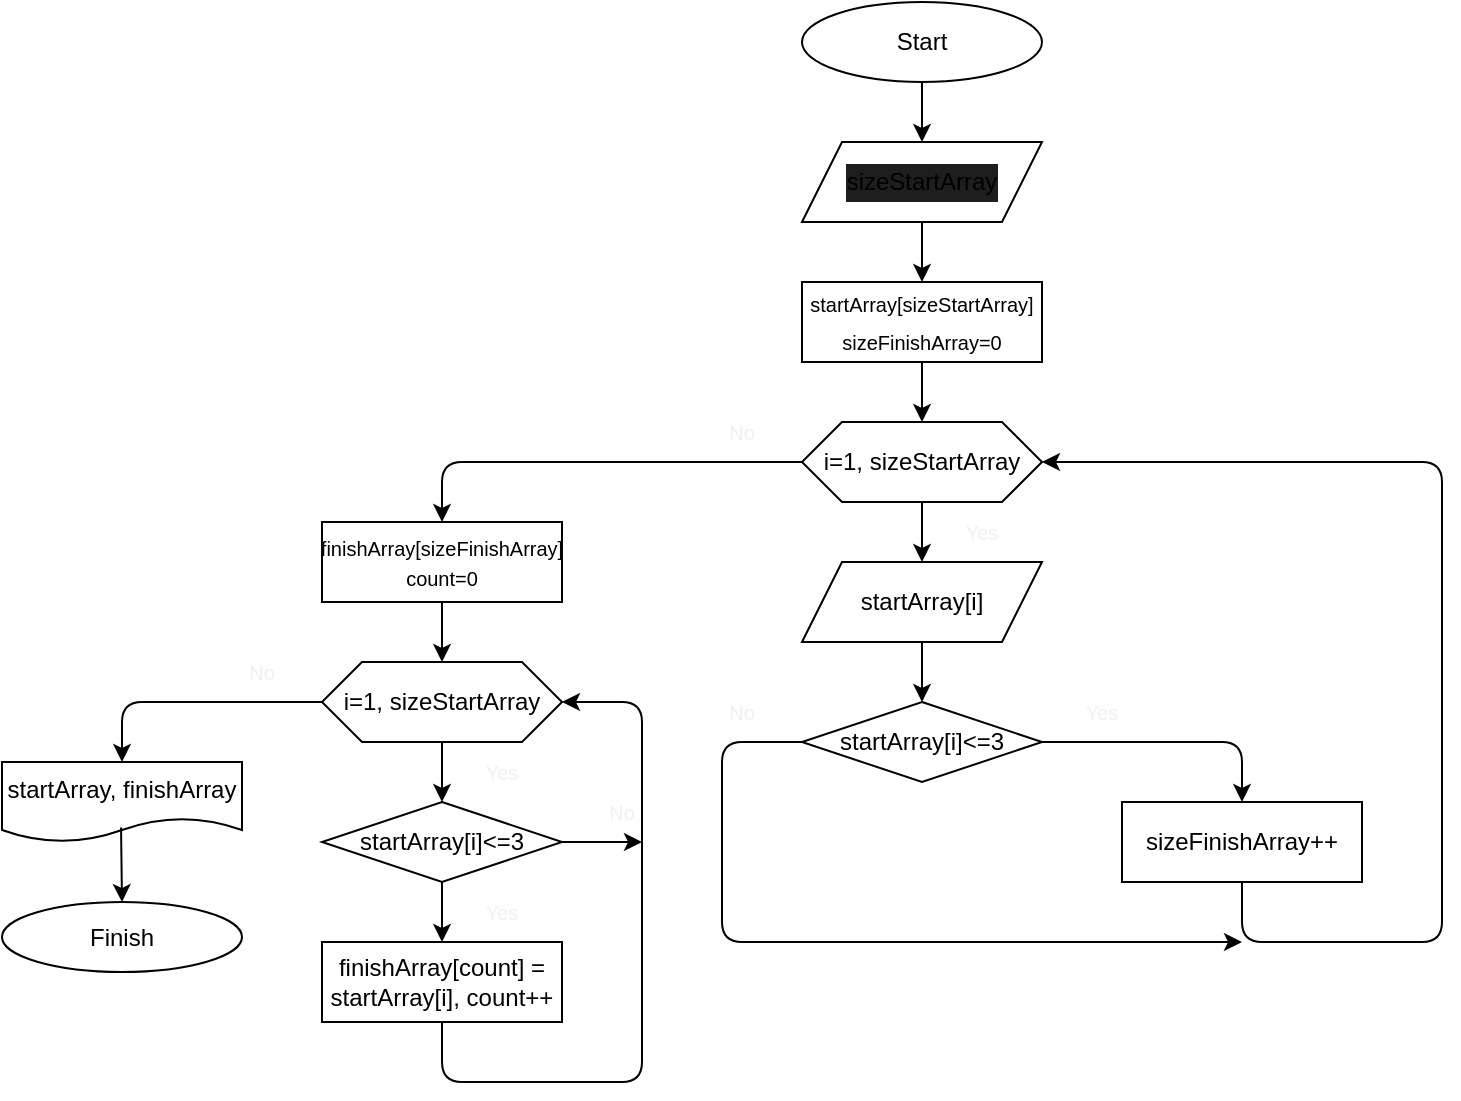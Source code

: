 <mxfile>
    <diagram id="Jt32V8aZ6Xmc9agiOEeb" name="Страница 1">
        <mxGraphModel dx="760" dy="315" grid="1" gridSize="10" guides="1" tooltips="1" connect="1" arrows="1" fold="1" page="1" pageScale="1" pageWidth="827" pageHeight="1169" math="0" shadow="0">
            <root>
                <mxCell id="0"/>
                <mxCell id="1" parent="0"/>
                <mxCell id="12" style="edgeStyle=none;html=1;exitX=0.5;exitY=1;exitDx=0;exitDy=0;entryX=0.5;entryY=0;entryDx=0;entryDy=0;" edge="1" parent="1" source="2" target="3">
                    <mxGeometry relative="1" as="geometry"/>
                </mxCell>
                <mxCell id="2" value="Start" style="ellipse;whiteSpace=wrap;html=1;" vertex="1" parent="1">
                    <mxGeometry x="440" y="10" width="120" height="40" as="geometry"/>
                </mxCell>
                <mxCell id="13" style="edgeStyle=none;html=1;exitX=0.5;exitY=1;exitDx=0;exitDy=0;entryX=0.5;entryY=0;entryDx=0;entryDy=0;" edge="1" parent="1" source="3" target="6">
                    <mxGeometry relative="1" as="geometry"/>
                </mxCell>
                <mxCell id="3" value="&lt;p style=&quot;background-color: rgb(30 , 30 , 30) ; line-height: 19px&quot;&gt;&lt;font style=&quot;font-size: 12px&quot;&gt;sizeStartArray&lt;/font&gt;&lt;/p&gt;" style="shape=parallelogram;perimeter=parallelogramPerimeter;whiteSpace=wrap;html=1;fixedSize=1;" vertex="1" parent="1">
                    <mxGeometry x="440" y="80" width="120" height="40" as="geometry"/>
                </mxCell>
                <mxCell id="20" style="edgeStyle=none;html=1;exitX=0;exitY=0.5;exitDx=0;exitDy=0;entryX=0.5;entryY=0;entryDx=0;entryDy=0;" edge="1" parent="1" source="4" target="9">
                    <mxGeometry relative="1" as="geometry">
                        <Array as="points">
                            <mxPoint x="260" y="240"/>
                        </Array>
                    </mxGeometry>
                </mxCell>
                <mxCell id="36" style="edgeStyle=none;html=1;exitX=0.5;exitY=1;exitDx=0;exitDy=0;entryX=0.5;entryY=0;entryDx=0;entryDy=0;fontFamily=Helvetica;fontSize=10;fontColor=#F0F0F0;" edge="1" parent="1" source="4" target="5">
                    <mxGeometry relative="1" as="geometry"/>
                </mxCell>
                <mxCell id="4" value="i=1, sizeStartArray" style="shape=hexagon;perimeter=hexagonPerimeter2;whiteSpace=wrap;html=1;fixedSize=1;" vertex="1" parent="1">
                    <mxGeometry x="440" y="220" width="120" height="40" as="geometry"/>
                </mxCell>
                <mxCell id="16" style="edgeStyle=none;html=1;exitX=0.5;exitY=1;exitDx=0;exitDy=0;entryX=0.5;entryY=0;entryDx=0;entryDy=0;" edge="1" parent="1" source="5" target="7">
                    <mxGeometry relative="1" as="geometry"/>
                </mxCell>
                <mxCell id="5" value="startArray[i]" style="shape=parallelogram;perimeter=parallelogramPerimeter;whiteSpace=wrap;html=1;fixedSize=1;" vertex="1" parent="1">
                    <mxGeometry x="440" y="290" width="120" height="40" as="geometry"/>
                </mxCell>
                <mxCell id="14" style="edgeStyle=none;html=1;exitX=0.5;exitY=1;exitDx=0;exitDy=0;entryX=0.5;entryY=0;entryDx=0;entryDy=0;" edge="1" parent="1" source="6" target="4">
                    <mxGeometry relative="1" as="geometry"/>
                </mxCell>
                <mxCell id="6" value="&lt;p style=&quot;line-height: 19px&quot;&gt;&lt;font style=&quot;font-size: 10px&quot;&gt;&lt;font&gt;startArray[sizeStartArray]&lt;br&gt;&lt;/font&gt;sizeFinishArray=0&lt;/font&gt;&lt;/p&gt;" style="rounded=0;whiteSpace=wrap;html=1;" vertex="1" parent="1">
                    <mxGeometry x="440" y="150" width="120" height="40" as="geometry"/>
                </mxCell>
                <mxCell id="17" style="edgeStyle=none;html=1;exitX=1;exitY=0.5;exitDx=0;exitDy=0;entryX=0.5;entryY=0;entryDx=0;entryDy=0;" edge="1" parent="1" source="7" target="8">
                    <mxGeometry relative="1" as="geometry">
                        <Array as="points">
                            <mxPoint x="660" y="380"/>
                        </Array>
                    </mxGeometry>
                </mxCell>
                <mxCell id="39" style="edgeStyle=none;html=1;exitX=0;exitY=0.5;exitDx=0;exitDy=0;fontFamily=Helvetica;fontSize=10;fontColor=#F0F0F0;" edge="1" parent="1" source="7">
                    <mxGeometry relative="1" as="geometry">
                        <mxPoint x="660" y="480" as="targetPoint"/>
                        <Array as="points">
                            <mxPoint x="400" y="380"/>
                            <mxPoint x="400" y="480"/>
                        </Array>
                    </mxGeometry>
                </mxCell>
                <mxCell id="7" value="startArray[i]&amp;lt;=3" style="rhombus;whiteSpace=wrap;html=1;" vertex="1" parent="1">
                    <mxGeometry x="440" y="360" width="120" height="40" as="geometry"/>
                </mxCell>
                <mxCell id="37" style="edgeStyle=none;html=1;exitX=0.5;exitY=1;exitDx=0;exitDy=0;fontFamily=Helvetica;fontSize=10;fontColor=#F0F0F0;entryX=1;entryY=0.5;entryDx=0;entryDy=0;" edge="1" parent="1" source="8" target="4">
                    <mxGeometry relative="1" as="geometry">
                        <mxPoint x="500" y="410" as="targetPoint"/>
                        <Array as="points">
                            <mxPoint x="660" y="480"/>
                            <mxPoint x="760" y="480"/>
                            <mxPoint x="760" y="240"/>
                        </Array>
                    </mxGeometry>
                </mxCell>
                <mxCell id="8" value="sizeFinishArray++" style="rounded=0;whiteSpace=wrap;html=1;" vertex="1" parent="1">
                    <mxGeometry x="600" y="410" width="120" height="40" as="geometry"/>
                </mxCell>
                <mxCell id="21" style="edgeStyle=none;html=1;exitX=0.5;exitY=1;exitDx=0;exitDy=0;entryX=0.5;entryY=0;entryDx=0;entryDy=0;" edge="1" parent="1" source="9" target="10">
                    <mxGeometry relative="1" as="geometry"/>
                </mxCell>
                <mxCell id="9" value="&lt;font style=&quot;font-size: 10px&quot;&gt;finishArray[sizeFinishArray]&lt;br&gt;&lt;/font&gt;&lt;span style=&quot;font-size: 10px&quot;&gt;count=0&lt;/span&gt;" style="rounded=0;whiteSpace=wrap;html=1;" vertex="1" parent="1">
                    <mxGeometry x="200" y="270" width="120" height="40" as="geometry"/>
                </mxCell>
                <mxCell id="40" style="edgeStyle=none;html=1;exitX=0.5;exitY=1;exitDx=0;exitDy=0;entryX=0.5;entryY=0;entryDx=0;entryDy=0;fontFamily=Helvetica;fontSize=10;fontColor=#F0F0F0;" edge="1" parent="1" source="10" target="22">
                    <mxGeometry relative="1" as="geometry"/>
                </mxCell>
                <mxCell id="44" style="edgeStyle=none;html=1;exitX=0;exitY=0.5;exitDx=0;exitDy=0;entryX=0.5;entryY=0;entryDx=0;entryDy=0;fontFamily=Helvetica;fontSize=10;fontColor=#F0F0F0;" edge="1" parent="1" source="10" target="30">
                    <mxGeometry relative="1" as="geometry">
                        <Array as="points">
                            <mxPoint x="100" y="360"/>
                        </Array>
                    </mxGeometry>
                </mxCell>
                <mxCell id="10" value="&lt;span&gt;i=1, sizeStartArray&lt;/span&gt;" style="shape=hexagon;perimeter=hexagonPerimeter2;whiteSpace=wrap;html=1;fixedSize=1;" vertex="1" parent="1">
                    <mxGeometry x="200" y="340" width="120" height="40" as="geometry"/>
                </mxCell>
                <mxCell id="42" style="edgeStyle=none;html=1;exitX=0.5;exitY=1;exitDx=0;exitDy=0;entryX=0.5;entryY=0;entryDx=0;entryDy=0;fontFamily=Helvetica;fontSize=10;fontColor=#F0F0F0;" edge="1" parent="1" source="22" target="23">
                    <mxGeometry relative="1" as="geometry"/>
                </mxCell>
                <mxCell id="49" style="edgeStyle=none;html=1;exitX=1;exitY=0.5;exitDx=0;exitDy=0;fontFamily=Helvetica;fontSize=10;fontColor=#F0F0F0;" edge="1" parent="1" source="22">
                    <mxGeometry relative="1" as="geometry">
                        <mxPoint x="360" y="430" as="targetPoint"/>
                    </mxGeometry>
                </mxCell>
                <mxCell id="22" value="&lt;span&gt;startArray[i]&amp;lt;=3&lt;/span&gt;" style="rhombus;whiteSpace=wrap;html=1;" vertex="1" parent="1">
                    <mxGeometry x="200" y="410" width="120" height="40" as="geometry"/>
                </mxCell>
                <mxCell id="43" style="edgeStyle=none;html=1;exitX=0.5;exitY=1;exitDx=0;exitDy=0;entryX=1;entryY=0.5;entryDx=0;entryDy=0;fontFamily=Helvetica;fontSize=10;fontColor=#F0F0F0;" edge="1" parent="1" source="23" target="10">
                    <mxGeometry relative="1" as="geometry">
                        <Array as="points">
                            <mxPoint x="260" y="550"/>
                            <mxPoint x="360" y="550"/>
                            <mxPoint x="360" y="360"/>
                        </Array>
                    </mxGeometry>
                </mxCell>
                <mxCell id="23" value="finishArray[count] = startArray[i], count++" style="rounded=0;whiteSpace=wrap;html=1;" vertex="1" parent="1">
                    <mxGeometry x="200" y="480" width="120" height="40" as="geometry"/>
                </mxCell>
                <mxCell id="30" value="startArray, finishArray" style="shape=document;whiteSpace=wrap;html=1;boundedLbl=1;" vertex="1" parent="1">
                    <mxGeometry x="40" y="390" width="120" height="40" as="geometry"/>
                </mxCell>
                <mxCell id="32" value="Finish" style="ellipse;whiteSpace=wrap;html=1;" vertex="1" parent="1">
                    <mxGeometry x="40" y="460" width="120" height="35" as="geometry"/>
                </mxCell>
                <mxCell id="33" value="" style="endArrow=classic;html=1;exitX=0.496;exitY=0.819;exitDx=0;exitDy=0;exitPerimeter=0;entryX=0.5;entryY=0;entryDx=0;entryDy=0;" edge="1" parent="1" source="30" target="32">
                    <mxGeometry width="50" height="50" relative="1" as="geometry">
                        <mxPoint x="400" y="570" as="sourcePoint"/>
                        <mxPoint x="470" y="650" as="targetPoint"/>
                    </mxGeometry>
                </mxCell>
                <mxCell id="46" value="Yes" style="text;html=1;strokeColor=none;fillColor=none;align=center;verticalAlign=middle;whiteSpace=wrap;rounded=0;fontFamily=Helvetica;fontSize=10;fontColor=#F0F0F0;" vertex="1" parent="1">
                    <mxGeometry x="500" y="260" width="60" height="30" as="geometry"/>
                </mxCell>
                <mxCell id="47" value="Yes" style="text;html=1;strokeColor=none;fillColor=none;align=center;verticalAlign=middle;whiteSpace=wrap;rounded=0;fontFamily=Helvetica;fontSize=10;fontColor=#F0F0F0;" vertex="1" parent="1">
                    <mxGeometry x="560" y="350" width="60" height="30" as="geometry"/>
                </mxCell>
                <mxCell id="48" value="Yes" style="text;html=1;strokeColor=none;fillColor=none;align=center;verticalAlign=middle;whiteSpace=wrap;rounded=0;fontFamily=Helvetica;fontSize=10;fontColor=#F0F0F0;" vertex="1" parent="1">
                    <mxGeometry x="260" y="380" width="60" height="30" as="geometry"/>
                </mxCell>
                <mxCell id="50" value="Yes" style="text;html=1;strokeColor=none;fillColor=none;align=center;verticalAlign=middle;whiteSpace=wrap;rounded=0;fontFamily=Helvetica;fontSize=10;fontColor=#F0F0F0;" vertex="1" parent="1">
                    <mxGeometry x="260" y="450" width="60" height="30" as="geometry"/>
                </mxCell>
                <mxCell id="51" value="No" style="text;html=1;strokeColor=none;fillColor=none;align=center;verticalAlign=middle;whiteSpace=wrap;rounded=0;fontFamily=Helvetica;fontSize=10;fontColor=#F0F0F0;" vertex="1" parent="1">
                    <mxGeometry x="140" y="330" width="60" height="30" as="geometry"/>
                </mxCell>
                <mxCell id="52" value="No" style="text;html=1;strokeColor=none;fillColor=none;align=center;verticalAlign=middle;whiteSpace=wrap;rounded=0;fontFamily=Helvetica;fontSize=10;fontColor=#F0F0F0;" vertex="1" parent="1">
                    <mxGeometry x="380" y="210" width="60" height="30" as="geometry"/>
                </mxCell>
                <mxCell id="54" value="No" style="text;html=1;strokeColor=none;fillColor=none;align=center;verticalAlign=middle;whiteSpace=wrap;rounded=0;fontFamily=Helvetica;fontSize=10;fontColor=#F0F0F0;" vertex="1" parent="1">
                    <mxGeometry x="380" y="350" width="60" height="30" as="geometry"/>
                </mxCell>
                <mxCell id="55" value="No" style="text;html=1;strokeColor=none;fillColor=none;align=center;verticalAlign=middle;whiteSpace=wrap;rounded=0;fontFamily=Helvetica;fontSize=10;fontColor=#F0F0F0;" vertex="1" parent="1">
                    <mxGeometry x="320" y="400" width="60" height="30" as="geometry"/>
                </mxCell>
            </root>
        </mxGraphModel>
    </diagram>
</mxfile>